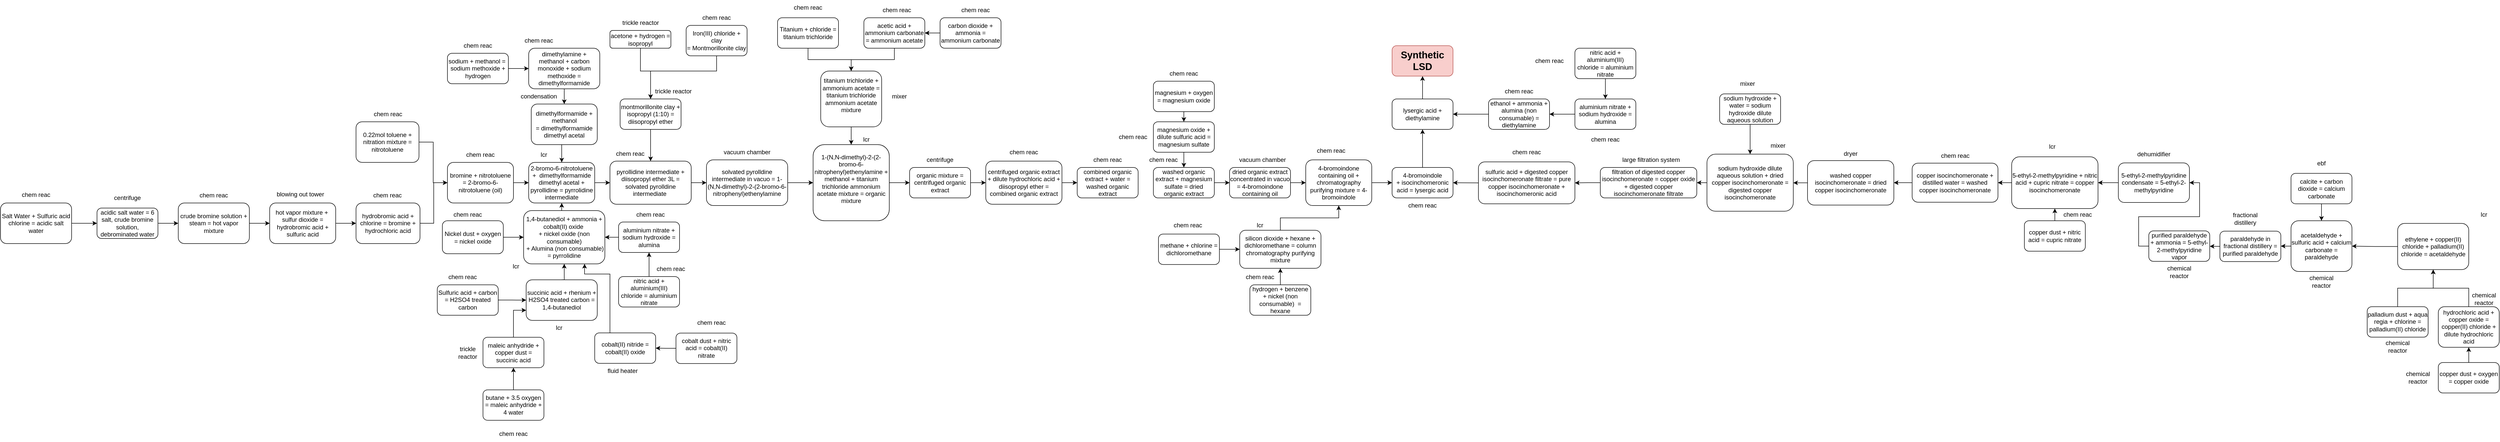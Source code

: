 <mxfile version="21.2.8" type="device">
  <diagram id="C5RBs43oDa-KdzZeNtuy" name="Page-1">
    <mxGraphModel dx="2245" dy="2004" grid="1" gridSize="10" guides="1" tooltips="1" connect="1" arrows="1" fold="1" page="1" pageScale="1" pageWidth="827" pageHeight="1169" math="0" shadow="0">
      <root>
        <mxCell id="WIyWlLk6GJQsqaUBKTNV-0" />
        <mxCell id="WIyWlLk6GJQsqaUBKTNV-1" parent="WIyWlLk6GJQsqaUBKTNV-0" />
        <mxCell id="s0D8NtaKFD3vKqbyBZD5-36" style="edgeStyle=orthogonalEdgeStyle;rounded=0;orthogonalLoop=1;jettySize=auto;html=1;exitX=1;exitY=0.5;exitDx=0;exitDy=0;entryX=0;entryY=0.5;entryDx=0;entryDy=0;" parent="WIyWlLk6GJQsqaUBKTNV-1" source="s0D8NtaKFD3vKqbyBZD5-10" target="s0D8NtaKFD3vKqbyBZD5-35" edge="1">
          <mxGeometry relative="1" as="geometry" />
        </mxCell>
        <mxCell id="s0D8NtaKFD3vKqbyBZD5-10" value="0.22mol toluene + nitration mixture = nitrotoluene" style="rounded=1;whiteSpace=wrap;html=1;" parent="WIyWlLk6GJQsqaUBKTNV-1" vertex="1">
          <mxGeometry x="280" y="170" width="124" height="80" as="geometry" />
        </mxCell>
        <mxCell id="oFjINf1qFZv14Wnw0uFY-3" style="edgeStyle=orthogonalEdgeStyle;rounded=0;orthogonalLoop=1;jettySize=auto;html=1;exitX=1;exitY=0.5;exitDx=0;exitDy=0;" edge="1" parent="WIyWlLk6GJQsqaUBKTNV-1" source="s0D8NtaKFD3vKqbyBZD5-12" target="oFjINf1qFZv14Wnw0uFY-2">
          <mxGeometry relative="1" as="geometry" />
        </mxCell>
        <mxCell id="s0D8NtaKFD3vKqbyBZD5-12" value="Salt Water + Sulfuric acid chlorine = acidic salt water" style="rounded=1;whiteSpace=wrap;html=1;" parent="WIyWlLk6GJQsqaUBKTNV-1" vertex="1">
          <mxGeometry x="-420" y="330" width="140" height="80" as="geometry" />
        </mxCell>
        <mxCell id="oFjINf1qFZv14Wnw0uFY-11" style="edgeStyle=orthogonalEdgeStyle;rounded=0;orthogonalLoop=1;jettySize=auto;html=1;exitX=1;exitY=0.5;exitDx=0;exitDy=0;entryX=0;entryY=0.5;entryDx=0;entryDy=0;" edge="1" parent="WIyWlLk6GJQsqaUBKTNV-1" source="s0D8NtaKFD3vKqbyBZD5-13" target="s0D8NtaKFD3vKqbyBZD5-28">
          <mxGeometry relative="1" as="geometry" />
        </mxCell>
        <mxCell id="s0D8NtaKFD3vKqbyBZD5-13" value="crude bromine solution + steam = hot vapor mixture" style="rounded=1;whiteSpace=wrap;html=1;" parent="WIyWlLk6GJQsqaUBKTNV-1" vertex="1">
          <mxGeometry x="-70" y="330" width="140" height="80" as="geometry" />
        </mxCell>
        <mxCell id="s0D8NtaKFD3vKqbyBZD5-24" value="chem reac" style="text;html=1;strokeColor=none;fillColor=none;align=center;verticalAlign=middle;whiteSpace=wrap;rounded=0;" parent="WIyWlLk6GJQsqaUBKTNV-1" vertex="1">
          <mxGeometry x="-380" y="299" width="60" height="30" as="geometry" />
        </mxCell>
        <mxCell id="s0D8NtaKFD3vKqbyBZD5-25" value="chem reac" style="text;html=1;strokeColor=none;fillColor=none;align=center;verticalAlign=middle;whiteSpace=wrap;rounded=0;" parent="WIyWlLk6GJQsqaUBKTNV-1" vertex="1">
          <mxGeometry x="-30" y="300" width="60" height="30" as="geometry" />
        </mxCell>
        <mxCell id="s0D8NtaKFD3vKqbyBZD5-34" style="edgeStyle=orthogonalEdgeStyle;rounded=0;orthogonalLoop=1;jettySize=auto;html=1;exitX=1;exitY=0.5;exitDx=0;exitDy=0;entryX=0;entryY=0.5;entryDx=0;entryDy=0;" parent="WIyWlLk6GJQsqaUBKTNV-1" source="s0D8NtaKFD3vKqbyBZD5-28" target="s0D8NtaKFD3vKqbyBZD5-33" edge="1">
          <mxGeometry relative="1" as="geometry" />
        </mxCell>
        <mxCell id="s0D8NtaKFD3vKqbyBZD5-28" value="hot vapor mixture +&amp;nbsp; sulfur dioxide = hydrobromic acid + sulfuric acid" style="rounded=1;whiteSpace=wrap;html=1;" parent="WIyWlLk6GJQsqaUBKTNV-1" vertex="1">
          <mxGeometry x="110" y="330" width="130" height="80" as="geometry" />
        </mxCell>
        <mxCell id="s0D8NtaKFD3vKqbyBZD5-37" style="edgeStyle=orthogonalEdgeStyle;rounded=0;orthogonalLoop=1;jettySize=auto;html=1;exitX=1;exitY=0.5;exitDx=0;exitDy=0;entryX=0;entryY=0.5;entryDx=0;entryDy=0;" parent="WIyWlLk6GJQsqaUBKTNV-1" source="s0D8NtaKFD3vKqbyBZD5-33" target="s0D8NtaKFD3vKqbyBZD5-35" edge="1">
          <mxGeometry relative="1" as="geometry" />
        </mxCell>
        <mxCell id="s0D8NtaKFD3vKqbyBZD5-33" value="hydrobromic acid + chlorine = bromine + hydrochloric acid" style="rounded=1;whiteSpace=wrap;html=1;" parent="WIyWlLk6GJQsqaUBKTNV-1" vertex="1">
          <mxGeometry x="280" y="330" width="126" height="80" as="geometry" />
        </mxCell>
        <mxCell id="s0D8NtaKFD3vKqbyBZD5-44" style="edgeStyle=orthogonalEdgeStyle;rounded=0;orthogonalLoop=1;jettySize=auto;html=1;exitX=1;exitY=0.5;exitDx=0;exitDy=0;" parent="WIyWlLk6GJQsqaUBKTNV-1" source="s0D8NtaKFD3vKqbyBZD5-35" target="s0D8NtaKFD3vKqbyBZD5-43" edge="1">
          <mxGeometry relative="1" as="geometry" />
        </mxCell>
        <mxCell id="s0D8NtaKFD3vKqbyBZD5-35" value="&lt;span style=&quot;font-weight: normal;&quot;&gt;bromine + nitrotoluene = 2-bromo-6-nitrotoluene (oil)&lt;/span&gt;" style="rounded=1;whiteSpace=wrap;html=1;fontStyle=1" parent="WIyWlLk6GJQsqaUBKTNV-1" vertex="1">
          <mxGeometry x="460" y="250" width="130" height="80" as="geometry" />
        </mxCell>
        <mxCell id="s0D8NtaKFD3vKqbyBZD5-39" value="chem reac" style="text;html=1;strokeColor=none;fillColor=none;align=center;verticalAlign=middle;whiteSpace=wrap;rounded=0;" parent="WIyWlLk6GJQsqaUBKTNV-1" vertex="1">
          <mxGeometry x="312" y="300" width="60" height="30" as="geometry" />
        </mxCell>
        <mxCell id="s0D8NtaKFD3vKqbyBZD5-40" value="chem reac" style="text;html=1;strokeColor=none;fillColor=none;align=center;verticalAlign=middle;whiteSpace=wrap;rounded=0;" parent="WIyWlLk6GJQsqaUBKTNV-1" vertex="1">
          <mxGeometry x="313" y="140" width="60" height="30" as="geometry" />
        </mxCell>
        <mxCell id="s0D8NtaKFD3vKqbyBZD5-41" value="chem reac" style="text;html=1;strokeColor=none;fillColor=none;align=center;verticalAlign=middle;whiteSpace=wrap;rounded=0;" parent="WIyWlLk6GJQsqaUBKTNV-1" vertex="1">
          <mxGeometry x="495" y="220" width="60" height="30" as="geometry" />
        </mxCell>
        <mxCell id="s0D8NtaKFD3vKqbyBZD5-49" style="edgeStyle=orthogonalEdgeStyle;rounded=0;orthogonalLoop=1;jettySize=auto;html=1;exitX=1;exitY=0.5;exitDx=0;exitDy=0;entryX=0;entryY=0.5;entryDx=0;entryDy=0;" parent="WIyWlLk6GJQsqaUBKTNV-1" source="s0D8NtaKFD3vKqbyBZD5-43" target="s0D8NtaKFD3vKqbyBZD5-48" edge="1">
          <mxGeometry relative="1" as="geometry" />
        </mxCell>
        <mxCell id="s0D8NtaKFD3vKqbyBZD5-43" value="2-bromo-6-nitrotoluene +&amp;nbsp; dimethylformamide dimethyl acetal + pyrollidine =&amp;nbsp;pyrrolidine intermediate" style="rounded=1;whiteSpace=wrap;html=1;" parent="WIyWlLk6GJQsqaUBKTNV-1" vertex="1">
          <mxGeometry x="620" y="250" width="130" height="80" as="geometry" />
        </mxCell>
        <mxCell id="s0D8NtaKFD3vKqbyBZD5-53" style="edgeStyle=orthogonalEdgeStyle;rounded=0;orthogonalLoop=1;jettySize=auto;html=1;exitX=1;exitY=0.5;exitDx=0;exitDy=0;" parent="WIyWlLk6GJQsqaUBKTNV-1" source="s0D8NtaKFD3vKqbyBZD5-48" target="s0D8NtaKFD3vKqbyBZD5-52" edge="1">
          <mxGeometry relative="1" as="geometry" />
        </mxCell>
        <mxCell id="s0D8NtaKFD3vKqbyBZD5-48" value="pyrollidine intermediate&amp;nbsp;+ diisopropyl ether 3L = solvated pyrolldine intermediate&amp;nbsp;" style="rounded=1;whiteSpace=wrap;html=1;" parent="WIyWlLk6GJQsqaUBKTNV-1" vertex="1">
          <mxGeometry x="780" y="247.5" width="160" height="85" as="geometry" />
        </mxCell>
        <mxCell id="s0D8NtaKFD3vKqbyBZD5-87" style="edgeStyle=orthogonalEdgeStyle;rounded=0;orthogonalLoop=1;jettySize=auto;html=1;exitX=1;exitY=0.5;exitDx=0;exitDy=0;entryX=0;entryY=0.5;entryDx=0;entryDy=0;" parent="WIyWlLk6GJQsqaUBKTNV-1" source="s0D8NtaKFD3vKqbyBZD5-52" target="s0D8NtaKFD3vKqbyBZD5-86" edge="1">
          <mxGeometry relative="1" as="geometry" />
        </mxCell>
        <mxCell id="s0D8NtaKFD3vKqbyBZD5-52" value="solvated pyrolldine intermediate in vacuo =&amp;nbsp;1-(N,N-dimethyl)-2-(2-bromo-6-nitrophenyl)ethenylamine" style="rounded=1;whiteSpace=wrap;html=1;" parent="WIyWlLk6GJQsqaUBKTNV-1" vertex="1">
          <mxGeometry x="970" y="245" width="160" height="90" as="geometry" />
        </mxCell>
        <mxCell id="s0D8NtaKFD3vKqbyBZD5-54" value="chem reac" style="text;html=1;strokeColor=none;fillColor=none;align=center;verticalAlign=middle;whiteSpace=wrap;rounded=0;" parent="WIyWlLk6GJQsqaUBKTNV-1" vertex="1">
          <mxGeometry x="790" y="217.5" width="60" height="30" as="geometry" />
        </mxCell>
        <mxCell id="s0D8NtaKFD3vKqbyBZD5-55" value="lcr" style="text;html=1;strokeColor=none;fillColor=none;align=center;verticalAlign=middle;whiteSpace=wrap;rounded=0;" parent="WIyWlLk6GJQsqaUBKTNV-1" vertex="1">
          <mxGeometry x="620" y="220" width="60" height="30" as="geometry" />
        </mxCell>
        <mxCell id="s0D8NtaKFD3vKqbyBZD5-56" value="vacuum chamber" style="text;html=1;strokeColor=none;fillColor=none;align=center;verticalAlign=middle;whiteSpace=wrap;rounded=0;" parent="WIyWlLk6GJQsqaUBKTNV-1" vertex="1">
          <mxGeometry x="995" y="215" width="110" height="30" as="geometry" />
        </mxCell>
        <mxCell id="s0D8NtaKFD3vKqbyBZD5-59" style="edgeStyle=orthogonalEdgeStyle;rounded=0;orthogonalLoop=1;jettySize=auto;html=1;exitX=1;exitY=0.5;exitDx=0;exitDy=0;entryX=0;entryY=0.5;entryDx=0;entryDy=0;" parent="WIyWlLk6GJQsqaUBKTNV-1" source="s0D8NtaKFD3vKqbyBZD5-57" target="s0D8NtaKFD3vKqbyBZD5-58" edge="1">
          <mxGeometry relative="1" as="geometry" />
        </mxCell>
        <mxCell id="s0D8NtaKFD3vKqbyBZD5-57" value="sodium + methanol =&amp;nbsp; sodium methoxide + hydrogen" style="rounded=1;whiteSpace=wrap;html=1;" parent="WIyWlLk6GJQsqaUBKTNV-1" vertex="1">
          <mxGeometry x="460" y="35" width="120" height="60" as="geometry" />
        </mxCell>
        <mxCell id="s0D8NtaKFD3vKqbyBZD5-65" style="edgeStyle=orthogonalEdgeStyle;rounded=0;orthogonalLoop=1;jettySize=auto;html=1;exitX=0.5;exitY=1;exitDx=0;exitDy=0;entryX=0.5;entryY=0;entryDx=0;entryDy=0;" parent="WIyWlLk6GJQsqaUBKTNV-1" source="s0D8NtaKFD3vKqbyBZD5-58" target="s0D8NtaKFD3vKqbyBZD5-61" edge="1">
          <mxGeometry relative="1" as="geometry">
            <mxPoint x="680" y="-50" as="targetPoint" />
          </mxGeometry>
        </mxCell>
        <mxCell id="s0D8NtaKFD3vKqbyBZD5-58" value="dimethylamine + methanol + carbon monoxide + sodium methoxide = dimethylformamide" style="rounded=1;whiteSpace=wrap;html=1;" parent="WIyWlLk6GJQsqaUBKTNV-1" vertex="1">
          <mxGeometry x="620" y="25" width="140" height="80" as="geometry" />
        </mxCell>
        <mxCell id="s0D8NtaKFD3vKqbyBZD5-62" style="edgeStyle=orthogonalEdgeStyle;rounded=0;orthogonalLoop=1;jettySize=auto;html=1;exitX=0.5;exitY=1;exitDx=0;exitDy=0;entryX=0.5;entryY=0;entryDx=0;entryDy=0;" parent="WIyWlLk6GJQsqaUBKTNV-1" source="s0D8NtaKFD3vKqbyBZD5-61" target="s0D8NtaKFD3vKqbyBZD5-43" edge="1">
          <mxGeometry relative="1" as="geometry" />
        </mxCell>
        <mxCell id="s0D8NtaKFD3vKqbyBZD5-61" value="dimethylformamide + methanol =&amp;nbsp;dimethylformamide dimethyl acetal" style="rounded=1;whiteSpace=wrap;html=1;" parent="WIyWlLk6GJQsqaUBKTNV-1" vertex="1">
          <mxGeometry x="625" y="135" width="130" height="80" as="geometry" />
        </mxCell>
        <mxCell id="s0D8NtaKFD3vKqbyBZD5-68" value="condensation" style="text;html=1;strokeColor=none;fillColor=none;align=center;verticalAlign=middle;whiteSpace=wrap;rounded=0;" parent="WIyWlLk6GJQsqaUBKTNV-1" vertex="1">
          <mxGeometry x="610" y="105" width="60" height="30" as="geometry" />
        </mxCell>
        <mxCell id="s0D8NtaKFD3vKqbyBZD5-69" value="chem reac" style="text;html=1;strokeColor=none;fillColor=none;align=center;verticalAlign=middle;whiteSpace=wrap;rounded=0;" parent="WIyWlLk6GJQsqaUBKTNV-1" vertex="1">
          <mxGeometry x="610" y="-5" width="60" height="30" as="geometry" />
        </mxCell>
        <mxCell id="s0D8NtaKFD3vKqbyBZD5-70" value="chem reac" style="text;html=1;strokeColor=none;fillColor=none;align=center;verticalAlign=middle;whiteSpace=wrap;rounded=0;" parent="WIyWlLk6GJQsqaUBKTNV-1" vertex="1">
          <mxGeometry x="490" y="5" width="60" height="30" as="geometry" />
        </mxCell>
        <mxCell id="s0D8NtaKFD3vKqbyBZD5-243" style="edgeStyle=orthogonalEdgeStyle;rounded=0;orthogonalLoop=1;jettySize=auto;html=1;exitX=0.5;exitY=0;exitDx=0;exitDy=0;entryX=0.5;entryY=1;entryDx=0;entryDy=0;" parent="WIyWlLk6GJQsqaUBKTNV-1" source="s0D8NtaKFD3vKqbyBZD5-71" target="s0D8NtaKFD3vKqbyBZD5-43" edge="1">
          <mxGeometry relative="1" as="geometry" />
        </mxCell>
        <mxCell id="s0D8NtaKFD3vKqbyBZD5-71" value="1,4-butanediol + ammonia + cobalt(II) oxide&amp;nbsp;&lt;br&gt;+ nickel oxide (non consumable)&lt;br&gt;&amp;nbsp;+ Alumina (non consumable) = pyrrolidine" style="rounded=1;whiteSpace=wrap;html=1;" parent="WIyWlLk6GJQsqaUBKTNV-1" vertex="1">
          <mxGeometry x="610" y="345" width="160" height="105" as="geometry" />
        </mxCell>
        <mxCell id="s0D8NtaKFD3vKqbyBZD5-77" style="edgeStyle=orthogonalEdgeStyle;rounded=0;orthogonalLoop=1;jettySize=auto;html=1;exitX=0.5;exitY=0;exitDx=0;exitDy=0;entryX=0.5;entryY=1;entryDx=0;entryDy=0;" parent="WIyWlLk6GJQsqaUBKTNV-1" source="s0D8NtaKFD3vKqbyBZD5-72" target="s0D8NtaKFD3vKqbyBZD5-71" edge="1">
          <mxGeometry relative="1" as="geometry" />
        </mxCell>
        <mxCell id="s0D8NtaKFD3vKqbyBZD5-72" value="succinic acid + rhenium + H2SO4 treated carbon = 1,4-butanediol" style="rounded=1;whiteSpace=wrap;html=1;" parent="WIyWlLk6GJQsqaUBKTNV-1" vertex="1">
          <mxGeometry x="615" y="481.38" width="140" height="80" as="geometry" />
        </mxCell>
        <mxCell id="s0D8NtaKFD3vKqbyBZD5-83" style="edgeStyle=orthogonalEdgeStyle;rounded=0;orthogonalLoop=1;jettySize=auto;html=1;exitX=1;exitY=0.5;exitDx=0;exitDy=0;" parent="WIyWlLk6GJQsqaUBKTNV-1" source="s0D8NtaKFD3vKqbyBZD5-75" target="s0D8NtaKFD3vKqbyBZD5-72" edge="1">
          <mxGeometry relative="1" as="geometry" />
        </mxCell>
        <mxCell id="s0D8NtaKFD3vKqbyBZD5-75" value="Sulfuric acid + carbon = H2SO4 treated carbon" style="rounded=1;whiteSpace=wrap;html=1;" parent="WIyWlLk6GJQsqaUBKTNV-1" vertex="1">
          <mxGeometry x="440" y="491.25" width="120" height="60" as="geometry" />
        </mxCell>
        <mxCell id="s0D8NtaKFD3vKqbyBZD5-81" value="lcr" style="text;html=1;strokeColor=none;fillColor=none;align=center;verticalAlign=middle;whiteSpace=wrap;rounded=0;" parent="WIyWlLk6GJQsqaUBKTNV-1" vertex="1">
          <mxGeometry x="650" y="561.38" width="60" height="30" as="geometry" />
        </mxCell>
        <mxCell id="s0D8NtaKFD3vKqbyBZD5-82" value="blowing out tower" style="text;html=1;align=center;verticalAlign=middle;resizable=0;points=[];autosize=1;strokeColor=none;fillColor=none;" parent="WIyWlLk6GJQsqaUBKTNV-1" vertex="1">
          <mxGeometry x="110" y="298" width="120" height="30" as="geometry" />
        </mxCell>
        <mxCell id="s0D8NtaKFD3vKqbyBZD5-84" value="chem reac" style="text;html=1;strokeColor=none;fillColor=none;align=center;verticalAlign=middle;whiteSpace=wrap;rounded=0;" parent="WIyWlLk6GJQsqaUBKTNV-1" vertex="1">
          <mxGeometry x="460" y="461.25" width="60" height="30" as="geometry" />
        </mxCell>
        <mxCell id="s0D8NtaKFD3vKqbyBZD5-85" value="lcr" style="text;html=1;strokeColor=none;fillColor=none;align=center;verticalAlign=middle;whiteSpace=wrap;rounded=0;" parent="WIyWlLk6GJQsqaUBKTNV-1" vertex="1">
          <mxGeometry x="565" y="440" width="60" height="30" as="geometry" />
        </mxCell>
        <mxCell id="s0D8NtaKFD3vKqbyBZD5-123" style="edgeStyle=orthogonalEdgeStyle;rounded=0;orthogonalLoop=1;jettySize=auto;html=1;exitX=1;exitY=0.5;exitDx=0;exitDy=0;" parent="WIyWlLk6GJQsqaUBKTNV-1" source="s0D8NtaKFD3vKqbyBZD5-86" target="s0D8NtaKFD3vKqbyBZD5-113" edge="1">
          <mxGeometry relative="1" as="geometry" />
        </mxCell>
        <mxCell id="s0D8NtaKFD3vKqbyBZD5-86" value="1-(N,N-dimethyl)-2-(2-bromo-6-nitrophenyl)ethenylamine + methanol + titanium trichloride ammonium acetate mixture = organic mixture&lt;br&gt;&amp;nbsp;" style="rounded=1;whiteSpace=wrap;html=1;" parent="WIyWlLk6GJQsqaUBKTNV-1" vertex="1">
          <mxGeometry x="1180" y="215" width="150" height="150" as="geometry" />
        </mxCell>
        <mxCell id="s0D8NtaKFD3vKqbyBZD5-89" style="edgeStyle=orthogonalEdgeStyle;rounded=0;orthogonalLoop=1;jettySize=auto;html=1;exitX=0.5;exitY=1;exitDx=0;exitDy=0;entryX=0.5;entryY=0;entryDx=0;entryDy=0;" parent="WIyWlLk6GJQsqaUBKTNV-1" source="s0D8NtaKFD3vKqbyBZD5-88" target="s0D8NtaKFD3vKqbyBZD5-86" edge="1">
          <mxGeometry relative="1" as="geometry" />
        </mxCell>
        <mxCell id="s0D8NtaKFD3vKqbyBZD5-88" value="titanium trichloride + ammonium acetate = titanium trichloride ammonium acetate mixture&lt;br&gt;&amp;nbsp;" style="rounded=1;whiteSpace=wrap;html=1;" parent="WIyWlLk6GJQsqaUBKTNV-1" vertex="1">
          <mxGeometry x="1195" y="70" width="120" height="110" as="geometry" />
        </mxCell>
        <mxCell id="s0D8NtaKFD3vKqbyBZD5-91" style="edgeStyle=orthogonalEdgeStyle;rounded=0;orthogonalLoop=1;jettySize=auto;html=1;exitX=0.5;exitY=1;exitDx=0;exitDy=0;" parent="WIyWlLk6GJQsqaUBKTNV-1" source="s0D8NtaKFD3vKqbyBZD5-90" target="s0D8NtaKFD3vKqbyBZD5-88" edge="1">
          <mxGeometry relative="1" as="geometry" />
        </mxCell>
        <mxCell id="s0D8NtaKFD3vKqbyBZD5-90" value="Titanium + chloride = titanium trichloride" style="rounded=1;whiteSpace=wrap;html=1;" parent="WIyWlLk6GJQsqaUBKTNV-1" vertex="1">
          <mxGeometry x="1110" y="-35" width="120" height="60" as="geometry" />
        </mxCell>
        <mxCell id="s0D8NtaKFD3vKqbyBZD5-93" style="edgeStyle=orthogonalEdgeStyle;rounded=0;orthogonalLoop=1;jettySize=auto;html=1;exitX=0.5;exitY=1;exitDx=0;exitDy=0;entryX=0.5;entryY=0;entryDx=0;entryDy=0;" parent="WIyWlLk6GJQsqaUBKTNV-1" source="s0D8NtaKFD3vKqbyBZD5-92" target="s0D8NtaKFD3vKqbyBZD5-88" edge="1">
          <mxGeometry relative="1" as="geometry" />
        </mxCell>
        <mxCell id="s0D8NtaKFD3vKqbyBZD5-92" value="acetic acid + ammonium carbonate = ammonium acetate" style="rounded=1;whiteSpace=wrap;html=1;" parent="WIyWlLk6GJQsqaUBKTNV-1" vertex="1">
          <mxGeometry x="1280" y="-35" width="120" height="60" as="geometry" />
        </mxCell>
        <mxCell id="s0D8NtaKFD3vKqbyBZD5-97" style="edgeStyle=orthogonalEdgeStyle;rounded=0;orthogonalLoop=1;jettySize=auto;html=1;exitX=0;exitY=0.5;exitDx=0;exitDy=0;entryX=1;entryY=0.5;entryDx=0;entryDy=0;" parent="WIyWlLk6GJQsqaUBKTNV-1" source="s0D8NtaKFD3vKqbyBZD5-96" target="s0D8NtaKFD3vKqbyBZD5-71" edge="1">
          <mxGeometry relative="1" as="geometry" />
        </mxCell>
        <mxCell id="s0D8NtaKFD3vKqbyBZD5-96" value="aluminium nitrate + sodium hydroxide = alumina" style="rounded=1;whiteSpace=wrap;html=1;" parent="WIyWlLk6GJQsqaUBKTNV-1" vertex="1">
          <mxGeometry x="797" y="367.5" width="120" height="60" as="geometry" />
        </mxCell>
        <mxCell id="s0D8NtaKFD3vKqbyBZD5-99" style="edgeStyle=orthogonalEdgeStyle;rounded=0;orthogonalLoop=1;jettySize=auto;html=1;exitX=1;exitY=0.5;exitDx=0;exitDy=0;entryX=0;entryY=0.5;entryDx=0;entryDy=0;" parent="WIyWlLk6GJQsqaUBKTNV-1" source="s0D8NtaKFD3vKqbyBZD5-98" target="s0D8NtaKFD3vKqbyBZD5-71" edge="1">
          <mxGeometry relative="1" as="geometry" />
        </mxCell>
        <mxCell id="s0D8NtaKFD3vKqbyBZD5-98" value="Nickel dust + oxygen = nickel oxide" style="rounded=1;whiteSpace=wrap;html=1;" parent="WIyWlLk6GJQsqaUBKTNV-1" vertex="1">
          <mxGeometry x="450" y="365" width="120" height="65" as="geometry" />
        </mxCell>
        <mxCell id="s0D8NtaKFD3vKqbyBZD5-100" value="chem reac" style="text;html=1;strokeColor=none;fillColor=none;align=center;verticalAlign=middle;whiteSpace=wrap;rounded=0;" parent="WIyWlLk6GJQsqaUBKTNV-1" vertex="1">
          <mxGeometry x="470" y="337.5" width="60" height="30" as="geometry" />
        </mxCell>
        <mxCell id="s0D8NtaKFD3vKqbyBZD5-101" value="chem reac" style="text;html=1;strokeColor=none;fillColor=none;align=center;verticalAlign=middle;whiteSpace=wrap;rounded=0;" parent="WIyWlLk6GJQsqaUBKTNV-1" vertex="1">
          <mxGeometry x="830" y="337.5" width="60" height="30" as="geometry" />
        </mxCell>
        <mxCell id="s0D8NtaKFD3vKqbyBZD5-104" style="edgeStyle=orthogonalEdgeStyle;rounded=0;orthogonalLoop=1;jettySize=auto;html=1;exitX=0;exitY=0.5;exitDx=0;exitDy=0;entryX=1;entryY=0.5;entryDx=0;entryDy=0;" parent="WIyWlLk6GJQsqaUBKTNV-1" source="s0D8NtaKFD3vKqbyBZD5-103" target="s0D8NtaKFD3vKqbyBZD5-92" edge="1">
          <mxGeometry relative="1" as="geometry" />
        </mxCell>
        <mxCell id="s0D8NtaKFD3vKqbyBZD5-103" value="carbon dioxide + ammonia = ammonium carbonate" style="rounded=1;whiteSpace=wrap;html=1;" parent="WIyWlLk6GJQsqaUBKTNV-1" vertex="1">
          <mxGeometry x="1430" y="-35" width="120" height="60" as="geometry" />
        </mxCell>
        <mxCell id="s0D8NtaKFD3vKqbyBZD5-106" style="edgeStyle=orthogonalEdgeStyle;rounded=0;orthogonalLoop=1;jettySize=auto;html=1;exitX=0.5;exitY=0;exitDx=0;exitDy=0;entryX=0.5;entryY=1;entryDx=0;entryDy=0;" parent="WIyWlLk6GJQsqaUBKTNV-1" source="s0D8NtaKFD3vKqbyBZD5-105" target="s0D8NtaKFD3vKqbyBZD5-96" edge="1">
          <mxGeometry relative="1" as="geometry" />
        </mxCell>
        <mxCell id="s0D8NtaKFD3vKqbyBZD5-105" value="nitric acid + aluminium(III) chloride = aluminium nitrate" style="rounded=1;whiteSpace=wrap;html=1;" parent="WIyWlLk6GJQsqaUBKTNV-1" vertex="1">
          <mxGeometry x="797" y="475" width="120" height="60" as="geometry" />
        </mxCell>
        <mxCell id="s0D8NtaKFD3vKqbyBZD5-107" value="chem reac" style="text;html=1;strokeColor=none;fillColor=none;align=center;verticalAlign=middle;whiteSpace=wrap;rounded=0;" parent="WIyWlLk6GJQsqaUBKTNV-1" vertex="1">
          <mxGeometry x="870" y="445" width="60" height="30" as="geometry" />
        </mxCell>
        <mxCell id="s0D8NtaKFD3vKqbyBZD5-108" value="chem reac" style="text;html=1;strokeColor=none;fillColor=none;align=center;verticalAlign=middle;whiteSpace=wrap;rounded=0;" parent="WIyWlLk6GJQsqaUBKTNV-1" vertex="1">
          <mxGeometry x="1315" y="-65" width="60" height="30" as="geometry" />
        </mxCell>
        <mxCell id="s0D8NtaKFD3vKqbyBZD5-109" value="chem reac" style="text;html=1;strokeColor=none;fillColor=none;align=center;verticalAlign=middle;whiteSpace=wrap;rounded=0;" parent="WIyWlLk6GJQsqaUBKTNV-1" vertex="1">
          <mxGeometry x="1140" y="-70" width="60" height="30" as="geometry" />
        </mxCell>
        <mxCell id="s0D8NtaKFD3vKqbyBZD5-110" value="chem reac" style="text;html=1;strokeColor=none;fillColor=none;align=center;verticalAlign=middle;whiteSpace=wrap;rounded=0;" parent="WIyWlLk6GJQsqaUBKTNV-1" vertex="1">
          <mxGeometry x="1470" y="-65" width="60" height="30" as="geometry" />
        </mxCell>
        <mxCell id="s0D8NtaKFD3vKqbyBZD5-111" value="mixer" style="text;html=1;strokeColor=none;fillColor=none;align=center;verticalAlign=middle;whiteSpace=wrap;rounded=0;" parent="WIyWlLk6GJQsqaUBKTNV-1" vertex="1">
          <mxGeometry x="1320" y="105" width="60" height="30" as="geometry" />
        </mxCell>
        <mxCell id="s0D8NtaKFD3vKqbyBZD5-112" value="lcr" style="text;html=1;strokeColor=none;fillColor=none;align=center;verticalAlign=middle;whiteSpace=wrap;rounded=0;" parent="WIyWlLk6GJQsqaUBKTNV-1" vertex="1">
          <mxGeometry x="1255" y="190" width="60" height="30" as="geometry" />
        </mxCell>
        <mxCell id="s0D8NtaKFD3vKqbyBZD5-126" style="edgeStyle=orthogonalEdgeStyle;rounded=0;orthogonalLoop=1;jettySize=auto;html=1;exitX=1;exitY=0.5;exitDx=0;exitDy=0;entryX=0;entryY=0.5;entryDx=0;entryDy=0;" parent="WIyWlLk6GJQsqaUBKTNV-1" source="s0D8NtaKFD3vKqbyBZD5-113" target="s0D8NtaKFD3vKqbyBZD5-125" edge="1">
          <mxGeometry relative="1" as="geometry" />
        </mxCell>
        <mxCell id="s0D8NtaKFD3vKqbyBZD5-113" value="organic mixture = centrifuged organic extract" style="rounded=1;whiteSpace=wrap;html=1;" parent="WIyWlLk6GJQsqaUBKTNV-1" vertex="1">
          <mxGeometry x="1370" y="260" width="120" height="60" as="geometry" />
        </mxCell>
        <mxCell id="s0D8NtaKFD3vKqbyBZD5-120" style="edgeStyle=orthogonalEdgeStyle;rounded=0;orthogonalLoop=1;jettySize=auto;html=1;exitX=0.5;exitY=1;exitDx=0;exitDy=0;entryX=0.5;entryY=0;entryDx=0;entryDy=0;" parent="WIyWlLk6GJQsqaUBKTNV-1" source="s0D8NtaKFD3vKqbyBZD5-114" target="s0D8NtaKFD3vKqbyBZD5-118" edge="1">
          <mxGeometry relative="1" as="geometry">
            <Array as="points">
              <mxPoint x="990" y="70" />
              <mxPoint x="860" y="70" />
            </Array>
          </mxGeometry>
        </mxCell>
        <mxCell id="s0D8NtaKFD3vKqbyBZD5-114" value="Iron(III) chloride + clay =&amp;nbsp;Montmorillonite&amp;nbsp;clay" style="rounded=1;whiteSpace=wrap;html=1;" parent="WIyWlLk6GJQsqaUBKTNV-1" vertex="1">
          <mxGeometry x="930" y="-20" width="120" height="60" as="geometry" />
        </mxCell>
        <mxCell id="s0D8NtaKFD3vKqbyBZD5-119" style="edgeStyle=orthogonalEdgeStyle;rounded=0;orthogonalLoop=1;jettySize=auto;html=1;exitX=0.5;exitY=1;exitDx=0;exitDy=0;entryX=0.5;entryY=0;entryDx=0;entryDy=0;" parent="WIyWlLk6GJQsqaUBKTNV-1" source="s0D8NtaKFD3vKqbyBZD5-115" target="s0D8NtaKFD3vKqbyBZD5-118" edge="1">
          <mxGeometry relative="1" as="geometry">
            <Array as="points">
              <mxPoint x="840" y="70" />
              <mxPoint x="860" y="70" />
            </Array>
          </mxGeometry>
        </mxCell>
        <mxCell id="s0D8NtaKFD3vKqbyBZD5-115" value="acetone + hydrogen = isopropyl" style="rounded=1;whiteSpace=wrap;html=1;" parent="WIyWlLk6GJQsqaUBKTNV-1" vertex="1">
          <mxGeometry x="780" y="-10" width="120" height="35" as="geometry" />
        </mxCell>
        <mxCell id="s0D8NtaKFD3vKqbyBZD5-116" value="trickle reactor" style="text;html=1;strokeColor=none;fillColor=none;align=center;verticalAlign=middle;whiteSpace=wrap;rounded=0;" parent="WIyWlLk6GJQsqaUBKTNV-1" vertex="1">
          <mxGeometry x="797.5" y="-40" width="85" height="30" as="geometry" />
        </mxCell>
        <mxCell id="s0D8NtaKFD3vKqbyBZD5-117" value="chem reac" style="text;html=1;strokeColor=none;fillColor=none;align=center;verticalAlign=middle;whiteSpace=wrap;rounded=0;" parent="WIyWlLk6GJQsqaUBKTNV-1" vertex="1">
          <mxGeometry x="960" y="-50" width="60" height="30" as="geometry" />
        </mxCell>
        <mxCell id="s0D8NtaKFD3vKqbyBZD5-121" style="edgeStyle=orthogonalEdgeStyle;rounded=0;orthogonalLoop=1;jettySize=auto;html=1;exitX=0.5;exitY=1;exitDx=0;exitDy=0;" parent="WIyWlLk6GJQsqaUBKTNV-1" source="s0D8NtaKFD3vKqbyBZD5-118" target="s0D8NtaKFD3vKqbyBZD5-48" edge="1">
          <mxGeometry relative="1" as="geometry" />
        </mxCell>
        <mxCell id="s0D8NtaKFD3vKqbyBZD5-118" value="montmorillonite clay + isopropyl (1:10) = diisopropyl ether" style="rounded=1;whiteSpace=wrap;html=1;" parent="WIyWlLk6GJQsqaUBKTNV-1" vertex="1">
          <mxGeometry x="800" y="125" width="120" height="60" as="geometry" />
        </mxCell>
        <mxCell id="s0D8NtaKFD3vKqbyBZD5-124" value="centrifuge" style="text;html=1;strokeColor=none;fillColor=none;align=center;verticalAlign=middle;whiteSpace=wrap;rounded=0;" parent="WIyWlLk6GJQsqaUBKTNV-1" vertex="1">
          <mxGeometry x="1400" y="230" width="60" height="30" as="geometry" />
        </mxCell>
        <mxCell id="s0D8NtaKFD3vKqbyBZD5-129" style="edgeStyle=orthogonalEdgeStyle;rounded=0;orthogonalLoop=1;jettySize=auto;html=1;exitX=1;exitY=0.5;exitDx=0;exitDy=0;entryX=0;entryY=0.5;entryDx=0;entryDy=0;" parent="WIyWlLk6GJQsqaUBKTNV-1" source="s0D8NtaKFD3vKqbyBZD5-125" target="s0D8NtaKFD3vKqbyBZD5-128" edge="1">
          <mxGeometry relative="1" as="geometry" />
        </mxCell>
        <mxCell id="s0D8NtaKFD3vKqbyBZD5-125" value="centrifuged organic extract + dilute hydrochloric acid + diisopropyl ether = combined organic extract" style="rounded=1;whiteSpace=wrap;html=1;" parent="WIyWlLk6GJQsqaUBKTNV-1" vertex="1">
          <mxGeometry x="1520" y="247.5" width="150" height="85" as="geometry" />
        </mxCell>
        <mxCell id="s0D8NtaKFD3vKqbyBZD5-145" value="" style="edgeStyle=orthogonalEdgeStyle;rounded=0;orthogonalLoop=1;jettySize=auto;html=1;" parent="WIyWlLk6GJQsqaUBKTNV-1" source="s0D8NtaKFD3vKqbyBZD5-127" target="s0D8NtaKFD3vKqbyBZD5-143" edge="1">
          <mxGeometry relative="1" as="geometry" />
        </mxCell>
        <mxCell id="s0D8NtaKFD3vKqbyBZD5-127" value="hydrogen + benzene + nickel (non consumable)&amp;nbsp; = hexane" style="rounded=1;whiteSpace=wrap;html=1;" parent="WIyWlLk6GJQsqaUBKTNV-1" vertex="1">
          <mxGeometry x="2040" y="491.25" width="120" height="60" as="geometry" />
        </mxCell>
        <mxCell id="s0D8NtaKFD3vKqbyBZD5-128" value="combined organic extract + water = washed organic extract" style="rounded=1;whiteSpace=wrap;html=1;" parent="WIyWlLk6GJQsqaUBKTNV-1" vertex="1">
          <mxGeometry x="1700" y="260" width="120" height="60" as="geometry" />
        </mxCell>
        <mxCell id="s0D8NtaKFD3vKqbyBZD5-130" value="chem reac" style="text;html=1;strokeColor=none;fillColor=none;align=center;verticalAlign=middle;whiteSpace=wrap;rounded=0;" parent="WIyWlLk6GJQsqaUBKTNV-1" vertex="1">
          <mxGeometry x="1565" y="215" width="60" height="30" as="geometry" />
        </mxCell>
        <mxCell id="s0D8NtaKFD3vKqbyBZD5-131" value="chem reac" style="text;html=1;strokeColor=none;fillColor=none;align=center;verticalAlign=middle;whiteSpace=wrap;rounded=0;" parent="WIyWlLk6GJQsqaUBKTNV-1" vertex="1">
          <mxGeometry x="1730" y="230" width="60" height="30" as="geometry" />
        </mxCell>
        <mxCell id="s0D8NtaKFD3vKqbyBZD5-141" style="edgeStyle=orthogonalEdgeStyle;rounded=0;orthogonalLoop=1;jettySize=auto;html=1;exitX=1;exitY=0.5;exitDx=0;exitDy=0;" parent="WIyWlLk6GJQsqaUBKTNV-1" source="s0D8NtaKFD3vKqbyBZD5-132" target="s0D8NtaKFD3vKqbyBZD5-140" edge="1">
          <mxGeometry relative="1" as="geometry" />
        </mxCell>
        <mxCell id="s0D8NtaKFD3vKqbyBZD5-132" value="washed organic extract + magnesium sulfate = dried organic extract" style="rounded=1;whiteSpace=wrap;html=1;" parent="WIyWlLk6GJQsqaUBKTNV-1" vertex="1">
          <mxGeometry x="1850" y="260" width="120" height="60" as="geometry" />
        </mxCell>
        <mxCell id="s0D8NtaKFD3vKqbyBZD5-135" style="edgeStyle=orthogonalEdgeStyle;rounded=0;orthogonalLoop=1;jettySize=auto;html=1;exitX=0.5;exitY=1;exitDx=0;exitDy=0;entryX=0.5;entryY=0;entryDx=0;entryDy=0;" parent="WIyWlLk6GJQsqaUBKTNV-1" source="s0D8NtaKFD3vKqbyBZD5-133" target="s0D8NtaKFD3vKqbyBZD5-134" edge="1">
          <mxGeometry relative="1" as="geometry" />
        </mxCell>
        <mxCell id="s0D8NtaKFD3vKqbyBZD5-133" value="magnesium + oxygen = magnesium oxide" style="rounded=1;whiteSpace=wrap;html=1;" parent="WIyWlLk6GJQsqaUBKTNV-1" vertex="1">
          <mxGeometry x="1850" y="90" width="120" height="60" as="geometry" />
        </mxCell>
        <mxCell id="s0D8NtaKFD3vKqbyBZD5-136" style="edgeStyle=orthogonalEdgeStyle;rounded=0;orthogonalLoop=1;jettySize=auto;html=1;exitX=0.5;exitY=1;exitDx=0;exitDy=0;entryX=0.5;entryY=0;entryDx=0;entryDy=0;" parent="WIyWlLk6GJQsqaUBKTNV-1" source="s0D8NtaKFD3vKqbyBZD5-134" target="s0D8NtaKFD3vKqbyBZD5-132" edge="1">
          <mxGeometry relative="1" as="geometry" />
        </mxCell>
        <mxCell id="s0D8NtaKFD3vKqbyBZD5-134" value="magnesium oxide + dilute sulfuric acid = magnesium sulfate" style="rounded=1;whiteSpace=wrap;html=1;" parent="WIyWlLk6GJQsqaUBKTNV-1" vertex="1">
          <mxGeometry x="1850" y="170" width="120" height="60" as="geometry" />
        </mxCell>
        <mxCell id="s0D8NtaKFD3vKqbyBZD5-137" value="chem reac" style="text;html=1;strokeColor=none;fillColor=none;align=center;verticalAlign=middle;whiteSpace=wrap;rounded=0;" parent="WIyWlLk6GJQsqaUBKTNV-1" vertex="1">
          <mxGeometry x="1880" y="60" width="60" height="30" as="geometry" />
        </mxCell>
        <mxCell id="s0D8NtaKFD3vKqbyBZD5-138" value="chem reac" style="text;html=1;strokeColor=none;fillColor=none;align=center;verticalAlign=middle;whiteSpace=wrap;rounded=0;" parent="WIyWlLk6GJQsqaUBKTNV-1" vertex="1">
          <mxGeometry x="1780" y="185" width="60" height="30" as="geometry" />
        </mxCell>
        <mxCell id="s0D8NtaKFD3vKqbyBZD5-139" value="chem reac" style="text;html=1;strokeColor=none;fillColor=none;align=center;verticalAlign=middle;whiteSpace=wrap;rounded=0;" parent="WIyWlLk6GJQsqaUBKTNV-1" vertex="1">
          <mxGeometry x="1840" y="230" width="60" height="30" as="geometry" />
        </mxCell>
        <mxCell id="s0D8NtaKFD3vKqbyBZD5-154" style="edgeStyle=orthogonalEdgeStyle;rounded=0;orthogonalLoop=1;jettySize=auto;html=1;exitX=1;exitY=0.5;exitDx=0;exitDy=0;entryX=0;entryY=0.5;entryDx=0;entryDy=0;" parent="WIyWlLk6GJQsqaUBKTNV-1" source="s0D8NtaKFD3vKqbyBZD5-140" target="s0D8NtaKFD3vKqbyBZD5-152" edge="1">
          <mxGeometry relative="1" as="geometry" />
        </mxCell>
        <mxCell id="s0D8NtaKFD3vKqbyBZD5-140" value="dried organic extract concentrated in vacuo = 4-bromoindone containing oil" style="rounded=1;whiteSpace=wrap;html=1;" parent="WIyWlLk6GJQsqaUBKTNV-1" vertex="1">
          <mxGeometry x="2000" y="260" width="120" height="60" as="geometry" />
        </mxCell>
        <mxCell id="s0D8NtaKFD3vKqbyBZD5-142" value="vacuum chamber" style="text;html=1;strokeColor=none;fillColor=none;align=center;verticalAlign=middle;whiteSpace=wrap;rounded=0;" parent="WIyWlLk6GJQsqaUBKTNV-1" vertex="1">
          <mxGeometry x="2010" y="230" width="110" height="30" as="geometry" />
        </mxCell>
        <mxCell id="s0D8NtaKFD3vKqbyBZD5-153" style="edgeStyle=orthogonalEdgeStyle;rounded=0;orthogonalLoop=1;jettySize=auto;html=1;exitX=0.5;exitY=0;exitDx=0;exitDy=0;entryX=0.5;entryY=1;entryDx=0;entryDy=0;" parent="WIyWlLk6GJQsqaUBKTNV-1" source="s0D8NtaKFD3vKqbyBZD5-143" target="s0D8NtaKFD3vKqbyBZD5-152" edge="1">
          <mxGeometry relative="1" as="geometry" />
        </mxCell>
        <mxCell id="s0D8NtaKFD3vKqbyBZD5-143" value="silicon dioxide + hexane + dichloromethane = column chromatography purifying mixture" style="rounded=1;whiteSpace=wrap;html=1;" parent="WIyWlLk6GJQsqaUBKTNV-1" vertex="1">
          <mxGeometry x="2020" y="383.75" width="160" height="75" as="geometry" />
        </mxCell>
        <mxCell id="s0D8NtaKFD3vKqbyBZD5-147" style="edgeStyle=orthogonalEdgeStyle;rounded=0;orthogonalLoop=1;jettySize=auto;html=1;exitX=1;exitY=0.5;exitDx=0;exitDy=0;entryX=0;entryY=0.5;entryDx=0;entryDy=0;" parent="WIyWlLk6GJQsqaUBKTNV-1" source="s0D8NtaKFD3vKqbyBZD5-146" target="s0D8NtaKFD3vKqbyBZD5-143" edge="1">
          <mxGeometry relative="1" as="geometry" />
        </mxCell>
        <mxCell id="s0D8NtaKFD3vKqbyBZD5-146" value="methane + chlorine = dichloromethane" style="rounded=1;whiteSpace=wrap;html=1;" parent="WIyWlLk6GJQsqaUBKTNV-1" vertex="1">
          <mxGeometry x="1860" y="391.25" width="120" height="60" as="geometry" />
        </mxCell>
        <mxCell id="s0D8NtaKFD3vKqbyBZD5-148" value="lcr" style="text;html=1;strokeColor=none;fillColor=none;align=center;verticalAlign=middle;whiteSpace=wrap;rounded=0;" parent="WIyWlLk6GJQsqaUBKTNV-1" vertex="1">
          <mxGeometry x="2030" y="358.75" width="60" height="30" as="geometry" />
        </mxCell>
        <mxCell id="s0D8NtaKFD3vKqbyBZD5-149" value="chem reac" style="text;html=1;strokeColor=none;fillColor=none;align=center;verticalAlign=middle;whiteSpace=wrap;rounded=0;" parent="WIyWlLk6GJQsqaUBKTNV-1" vertex="1">
          <mxGeometry x="1888" y="358.75" width="60" height="30" as="geometry" />
        </mxCell>
        <mxCell id="s0D8NtaKFD3vKqbyBZD5-150" value="chem reac" style="text;html=1;strokeColor=none;fillColor=none;align=center;verticalAlign=middle;whiteSpace=wrap;rounded=0;" parent="WIyWlLk6GJQsqaUBKTNV-1" vertex="1">
          <mxGeometry x="2030" y="461.25" width="60" height="30" as="geometry" />
        </mxCell>
        <mxCell id="s0D8NtaKFD3vKqbyBZD5-157" style="edgeStyle=orthogonalEdgeStyle;rounded=0;orthogonalLoop=1;jettySize=auto;html=1;exitX=1;exitY=0.5;exitDx=0;exitDy=0;entryX=0;entryY=0.5;entryDx=0;entryDy=0;" parent="WIyWlLk6GJQsqaUBKTNV-1" source="s0D8NtaKFD3vKqbyBZD5-152" target="s0D8NtaKFD3vKqbyBZD5-156" edge="1">
          <mxGeometry relative="1" as="geometry" />
        </mxCell>
        <mxCell id="s0D8NtaKFD3vKqbyBZD5-152" value="4-bromoindone containing oil&amp;nbsp;+ chromatography purifying mixture = 4-bromoindole" style="rounded=1;whiteSpace=wrap;html=1;" parent="WIyWlLk6GJQsqaUBKTNV-1" vertex="1">
          <mxGeometry x="2150" y="245" width="130" height="90" as="geometry" />
        </mxCell>
        <mxCell id="s0D8NtaKFD3vKqbyBZD5-155" value="trickle reactor" style="text;html=1;strokeColor=none;fillColor=none;align=center;verticalAlign=middle;whiteSpace=wrap;rounded=0;" parent="WIyWlLk6GJQsqaUBKTNV-1" vertex="1">
          <mxGeometry x="850" y="95" width="110" height="30" as="geometry" />
        </mxCell>
        <mxCell id="s0D8NtaKFD3vKqbyBZD5-232" style="edgeStyle=orthogonalEdgeStyle;rounded=0;orthogonalLoop=1;jettySize=auto;html=1;exitX=0.5;exitY=0;exitDx=0;exitDy=0;entryX=0.5;entryY=1;entryDx=0;entryDy=0;" parent="WIyWlLk6GJQsqaUBKTNV-1" source="s0D8NtaKFD3vKqbyBZD5-156" target="s0D8NtaKFD3vKqbyBZD5-231" edge="1">
          <mxGeometry relative="1" as="geometry" />
        </mxCell>
        <mxCell id="s0D8NtaKFD3vKqbyBZD5-156" value="4-bromoindole +&amp;nbsp;isocinchomeronic acid = lysergic acid" style="rounded=1;whiteSpace=wrap;html=1;" parent="WIyWlLk6GJQsqaUBKTNV-1" vertex="1">
          <mxGeometry x="2320" y="260" width="120" height="60" as="geometry" />
        </mxCell>
        <mxCell id="s0D8NtaKFD3vKqbyBZD5-172" style="edgeStyle=orthogonalEdgeStyle;rounded=0;orthogonalLoop=1;jettySize=auto;html=1;exitX=0;exitY=0.5;exitDx=0;exitDy=0;entryX=1;entryY=0.5;entryDx=0;entryDy=0;" parent="WIyWlLk6GJQsqaUBKTNV-1" source="s0D8NtaKFD3vKqbyBZD5-158" target="s0D8NtaKFD3vKqbyBZD5-167" edge="1">
          <mxGeometry relative="1" as="geometry" />
        </mxCell>
        <mxCell id="s0D8NtaKFD3vKqbyBZD5-158" value="5-ethyl-2-methylpyridine + nitric acid + cupric nitrate = copper isocinchomeronate" style="rounded=1;whiteSpace=wrap;html=1;" parent="WIyWlLk6GJQsqaUBKTNV-1" vertex="1">
          <mxGeometry x="3540" y="239" width="170" height="102" as="geometry" />
        </mxCell>
        <mxCell id="s0D8NtaKFD3vKqbyBZD5-161" value="lcr" style="text;html=1;strokeColor=none;fillColor=none;align=center;verticalAlign=middle;whiteSpace=wrap;rounded=0;" parent="WIyWlLk6GJQsqaUBKTNV-1" vertex="1">
          <mxGeometry x="3590" y="203.73" width="60" height="30" as="geometry" />
        </mxCell>
        <mxCell id="s0D8NtaKFD3vKqbyBZD5-166" style="edgeStyle=orthogonalEdgeStyle;rounded=0;orthogonalLoop=1;jettySize=auto;html=1;exitX=0.5;exitY=0;exitDx=0;exitDy=0;entryX=0.5;entryY=1;entryDx=0;entryDy=0;" parent="WIyWlLk6GJQsqaUBKTNV-1" source="s0D8NtaKFD3vKqbyBZD5-165" target="s0D8NtaKFD3vKqbyBZD5-158" edge="1">
          <mxGeometry relative="1" as="geometry" />
        </mxCell>
        <mxCell id="s0D8NtaKFD3vKqbyBZD5-165" value="copper dust + nitric acid = cupric nitrate" style="rounded=1;whiteSpace=wrap;html=1;" parent="WIyWlLk6GJQsqaUBKTNV-1" vertex="1">
          <mxGeometry x="3565" y="365" width="120" height="60" as="geometry" />
        </mxCell>
        <mxCell id="s0D8NtaKFD3vKqbyBZD5-193" style="edgeStyle=orthogonalEdgeStyle;rounded=0;orthogonalLoop=1;jettySize=auto;html=1;exitX=0;exitY=0.5;exitDx=0;exitDy=0;entryX=1;entryY=0.5;entryDx=0;entryDy=0;" parent="WIyWlLk6GJQsqaUBKTNV-1" source="s0D8NtaKFD3vKqbyBZD5-167" target="s0D8NtaKFD3vKqbyBZD5-168" edge="1">
          <mxGeometry relative="1" as="geometry" />
        </mxCell>
        <mxCell id="s0D8NtaKFD3vKqbyBZD5-167" value="copper isocinchomeronate + distilled water = washed copper isocinchomeronate" style="rounded=1;whiteSpace=wrap;html=1;" parent="WIyWlLk6GJQsqaUBKTNV-1" vertex="1">
          <mxGeometry x="3344" y="251.5" width="169" height="77" as="geometry" />
        </mxCell>
        <mxCell id="s0D8NtaKFD3vKqbyBZD5-176" style="edgeStyle=orthogonalEdgeStyle;rounded=0;orthogonalLoop=1;jettySize=auto;html=1;exitX=0;exitY=0.5;exitDx=0;exitDy=0;entryX=1;entryY=0.5;entryDx=0;entryDy=0;" parent="WIyWlLk6GJQsqaUBKTNV-1" source="s0D8NtaKFD3vKqbyBZD5-168" target="s0D8NtaKFD3vKqbyBZD5-175" edge="1">
          <mxGeometry relative="1" as="geometry" />
        </mxCell>
        <mxCell id="s0D8NtaKFD3vKqbyBZD5-168" value="washed copper isocinchomeronate = dried copper isocinchomeronate" style="rounded=1;html=1;whiteSpace=wrap;" parent="WIyWlLk6GJQsqaUBKTNV-1" vertex="1">
          <mxGeometry x="3138" y="246.5" width="170" height="87.62" as="geometry" />
        </mxCell>
        <mxCell id="s0D8NtaKFD3vKqbyBZD5-169" value="dryer" style="text;html=1;strokeColor=none;fillColor=none;align=center;verticalAlign=middle;whiteSpace=wrap;rounded=0;" parent="WIyWlLk6GJQsqaUBKTNV-1" vertex="1">
          <mxGeometry x="3193" y="217.5" width="60" height="30" as="geometry" />
        </mxCell>
        <mxCell id="s0D8NtaKFD3vKqbyBZD5-170" value="chem reac" style="text;html=1;strokeColor=none;fillColor=none;align=center;verticalAlign=middle;whiteSpace=wrap;rounded=0;" parent="WIyWlLk6GJQsqaUBKTNV-1" vertex="1">
          <mxGeometry x="3398.5" y="221.5" width="60" height="30" as="geometry" />
        </mxCell>
        <mxCell id="s0D8NtaKFD3vKqbyBZD5-177" style="edgeStyle=orthogonalEdgeStyle;rounded=0;orthogonalLoop=1;jettySize=auto;html=1;exitX=0.5;exitY=1;exitDx=0;exitDy=0;entryX=0.5;entryY=0;entryDx=0;entryDy=0;" parent="WIyWlLk6GJQsqaUBKTNV-1" source="s0D8NtaKFD3vKqbyBZD5-174" target="s0D8NtaKFD3vKqbyBZD5-175" edge="1">
          <mxGeometry relative="1" as="geometry" />
        </mxCell>
        <mxCell id="s0D8NtaKFD3vKqbyBZD5-174" value="sodium hydroxide + water = sodium hydroxide dilute aqueous solution" style="rounded=1;whiteSpace=wrap;html=1;" parent="WIyWlLk6GJQsqaUBKTNV-1" vertex="1">
          <mxGeometry x="2965" y="115" width="120" height="60" as="geometry" />
        </mxCell>
        <mxCell id="s0D8NtaKFD3vKqbyBZD5-179" style="edgeStyle=orthogonalEdgeStyle;rounded=0;orthogonalLoop=1;jettySize=auto;html=1;exitX=0;exitY=0.5;exitDx=0;exitDy=0;entryX=1;entryY=0.5;entryDx=0;entryDy=0;" parent="WIyWlLk6GJQsqaUBKTNV-1" source="s0D8NtaKFD3vKqbyBZD5-175" target="s0D8NtaKFD3vKqbyBZD5-178" edge="1">
          <mxGeometry relative="1" as="geometry" />
        </mxCell>
        <mxCell id="s0D8NtaKFD3vKqbyBZD5-175" value="sodium hydroxide dilute aqueous solution + dried copper isocinchomeronate = digested copper isocinchomeronate" style="rounded=1;whiteSpace=wrap;html=1;" parent="WIyWlLk6GJQsqaUBKTNV-1" vertex="1">
          <mxGeometry x="2940" y="233.73" width="170" height="112.51" as="geometry" />
        </mxCell>
        <mxCell id="s0D8NtaKFD3vKqbyBZD5-190" style="edgeStyle=orthogonalEdgeStyle;rounded=0;orthogonalLoop=1;jettySize=auto;html=1;exitX=0;exitY=0.5;exitDx=0;exitDy=0;entryX=1;entryY=0.5;entryDx=0;entryDy=0;" parent="WIyWlLk6GJQsqaUBKTNV-1" source="s0D8NtaKFD3vKqbyBZD5-178" target="s0D8NtaKFD3vKqbyBZD5-183" edge="1">
          <mxGeometry relative="1" as="geometry" />
        </mxCell>
        <mxCell id="s0D8NtaKFD3vKqbyBZD5-178" value="filtration of digested copper isocinchomeronate = copper oxide + digested copper isocinchomeronate filtrate" style="rounded=1;html=1;whiteSpace=wrap;" parent="WIyWlLk6GJQsqaUBKTNV-1" vertex="1">
          <mxGeometry x="2730" y="259.99" width="190" height="60" as="geometry" />
        </mxCell>
        <mxCell id="s0D8NtaKFD3vKqbyBZD5-180" value="large filtration system" style="text;html=1;strokeColor=none;fillColor=none;align=center;verticalAlign=middle;whiteSpace=wrap;rounded=0;" parent="WIyWlLk6GJQsqaUBKTNV-1" vertex="1">
          <mxGeometry x="2765" y="229.99" width="130" height="30" as="geometry" />
        </mxCell>
        <mxCell id="s0D8NtaKFD3vKqbyBZD5-181" value="mixer" style="text;html=1;strokeColor=none;fillColor=none;align=center;verticalAlign=middle;whiteSpace=wrap;rounded=0;" parent="WIyWlLk6GJQsqaUBKTNV-1" vertex="1">
          <mxGeometry x="3050" y="202.49" width="60" height="30" as="geometry" />
        </mxCell>
        <mxCell id="s0D8NtaKFD3vKqbyBZD5-182" value="mixer" style="text;html=1;strokeColor=none;fillColor=none;align=center;verticalAlign=middle;whiteSpace=wrap;rounded=0;" parent="WIyWlLk6GJQsqaUBKTNV-1" vertex="1">
          <mxGeometry x="2990" y="80" width="60" height="30" as="geometry" />
        </mxCell>
        <mxCell id="s0D8NtaKFD3vKqbyBZD5-185" style="edgeStyle=orthogonalEdgeStyle;rounded=0;orthogonalLoop=1;jettySize=auto;html=1;exitX=0;exitY=0.5;exitDx=0;exitDy=0;entryX=1;entryY=0.5;entryDx=0;entryDy=0;" parent="WIyWlLk6GJQsqaUBKTNV-1" source="s0D8NtaKFD3vKqbyBZD5-183" target="s0D8NtaKFD3vKqbyBZD5-156" edge="1">
          <mxGeometry relative="1" as="geometry" />
        </mxCell>
        <mxCell id="s0D8NtaKFD3vKqbyBZD5-183" value="sulfuric acid + digested copper isocinchomeronate filtrate = pure copper isocinchomeronate + isocinchomeronic acid" style="rounded=1;whiteSpace=wrap;html=1;" parent="WIyWlLk6GJQsqaUBKTNV-1" vertex="1">
          <mxGeometry x="2490" y="249.06" width="190" height="82.51" as="geometry" />
        </mxCell>
        <mxCell id="s0D8NtaKFD3vKqbyBZD5-186" value="chem reac" style="text;html=1;strokeColor=none;fillColor=none;align=center;verticalAlign=middle;whiteSpace=wrap;rounded=0;" parent="WIyWlLk6GJQsqaUBKTNV-1" vertex="1">
          <mxGeometry x="2555" y="215" width="60" height="30" as="geometry" />
        </mxCell>
        <mxCell id="s0D8NtaKFD3vKqbyBZD5-188" value="chem reac" style="text;html=1;strokeColor=none;fillColor=none;align=center;verticalAlign=middle;whiteSpace=wrap;rounded=0;" parent="WIyWlLk6GJQsqaUBKTNV-1" vertex="1">
          <mxGeometry x="2350" y="319.99" width="60" height="30" as="geometry" />
        </mxCell>
        <mxCell id="s0D8NtaKFD3vKqbyBZD5-189" value="chem reac" style="text;html=1;strokeColor=none;fillColor=none;align=center;verticalAlign=middle;whiteSpace=wrap;rounded=0;" parent="WIyWlLk6GJQsqaUBKTNV-1" vertex="1">
          <mxGeometry x="2170" y="212" width="60" height="30" as="geometry" />
        </mxCell>
        <mxCell id="s0D8NtaKFD3vKqbyBZD5-194" value="chem reac" style="text;html=1;strokeColor=none;fillColor=none;align=center;verticalAlign=middle;whiteSpace=wrap;rounded=0;" parent="WIyWlLk6GJQsqaUBKTNV-1" vertex="1">
          <mxGeometry x="3640" y="337.5" width="60" height="30" as="geometry" />
        </mxCell>
        <mxCell id="s0D8NtaKFD3vKqbyBZD5-195" style="edgeStyle=orthogonalEdgeStyle;rounded=0;orthogonalLoop=1;jettySize=auto;html=1;exitX=0.5;exitY=1;exitDx=0;exitDy=0;" parent="WIyWlLk6GJQsqaUBKTNV-1" source="s0D8NtaKFD3vKqbyBZD5-188" target="s0D8NtaKFD3vKqbyBZD5-188" edge="1">
          <mxGeometry relative="1" as="geometry" />
        </mxCell>
        <mxCell id="s0D8NtaKFD3vKqbyBZD5-201" style="edgeStyle=orthogonalEdgeStyle;rounded=0;orthogonalLoop=1;jettySize=auto;html=1;exitX=0.5;exitY=0;exitDx=0;exitDy=0;entryX=0.5;entryY=1;entryDx=0;entryDy=0;" parent="WIyWlLk6GJQsqaUBKTNV-1" source="s0D8NtaKFD3vKqbyBZD5-196" target="s0D8NtaKFD3vKqbyBZD5-200" edge="1">
          <mxGeometry relative="1" as="geometry" />
        </mxCell>
        <mxCell id="s0D8NtaKFD3vKqbyBZD5-196" value="palladium dust + aqua regia + chlorine = palladium(II) chloride" style="rounded=1;whiteSpace=wrap;html=1;" parent="WIyWlLk6GJQsqaUBKTNV-1" vertex="1">
          <mxGeometry x="4240" y="534.38" width="120" height="60" as="geometry" />
        </mxCell>
        <mxCell id="s0D8NtaKFD3vKqbyBZD5-199" style="edgeStyle=orthogonalEdgeStyle;rounded=0;orthogonalLoop=1;jettySize=auto;html=1;exitX=0.5;exitY=0;exitDx=0;exitDy=0;entryX=0.5;entryY=1;entryDx=0;entryDy=0;" parent="WIyWlLk6GJQsqaUBKTNV-1" source="s0D8NtaKFD3vKqbyBZD5-197" target="s0D8NtaKFD3vKqbyBZD5-198" edge="1">
          <mxGeometry relative="1" as="geometry" />
        </mxCell>
        <mxCell id="s0D8NtaKFD3vKqbyBZD5-197" value="copper dust + oxygen = copper oxide" style="rounded=1;whiteSpace=wrap;html=1;" parent="WIyWlLk6GJQsqaUBKTNV-1" vertex="1">
          <mxGeometry x="4380" y="644.38" width="120" height="60" as="geometry" />
        </mxCell>
        <mxCell id="s0D8NtaKFD3vKqbyBZD5-203" style="edgeStyle=orthogonalEdgeStyle;rounded=0;orthogonalLoop=1;jettySize=auto;html=1;exitX=0.5;exitY=0;exitDx=0;exitDy=0;entryX=0.5;entryY=1;entryDx=0;entryDy=0;" parent="WIyWlLk6GJQsqaUBKTNV-1" source="s0D8NtaKFD3vKqbyBZD5-198" target="s0D8NtaKFD3vKqbyBZD5-200" edge="1">
          <mxGeometry relative="1" as="geometry" />
        </mxCell>
        <mxCell id="s0D8NtaKFD3vKqbyBZD5-198" value="hydrochloric acid + copper oxide = copper(II) chloride + dilute hydrochloric acid" style="rounded=1;whiteSpace=wrap;html=1;" parent="WIyWlLk6GJQsqaUBKTNV-1" vertex="1">
          <mxGeometry x="4380" y="534.38" width="120" height="80" as="geometry" />
        </mxCell>
        <mxCell id="s0D8NtaKFD3vKqbyBZD5-205" style="edgeStyle=orthogonalEdgeStyle;rounded=0;orthogonalLoop=1;jettySize=auto;html=1;exitX=0;exitY=0.5;exitDx=0;exitDy=0;entryX=1;entryY=0.5;entryDx=0;entryDy=0;" parent="WIyWlLk6GJQsqaUBKTNV-1" source="s0D8NtaKFD3vKqbyBZD5-200" target="s0D8NtaKFD3vKqbyBZD5-206" edge="1">
          <mxGeometry relative="1" as="geometry">
            <mxPoint x="4360" y="415" as="targetPoint" />
          </mxGeometry>
        </mxCell>
        <mxCell id="s0D8NtaKFD3vKqbyBZD5-200" value="ethylene + copper(II) chloride + palladium(II) chloride = acetaldehyde" style="rounded=1;whiteSpace=wrap;html=1;" parent="WIyWlLk6GJQsqaUBKTNV-1" vertex="1">
          <mxGeometry x="4300" y="370.25" width="140" height="91" as="geometry" />
        </mxCell>
        <mxCell id="s0D8NtaKFD3vKqbyBZD5-214" style="edgeStyle=orthogonalEdgeStyle;rounded=0;orthogonalLoop=1;jettySize=auto;html=1;exitX=0;exitY=0.5;exitDx=0;exitDy=0;entryX=1;entryY=0.5;entryDx=0;entryDy=0;" parent="WIyWlLk6GJQsqaUBKTNV-1" source="s0D8NtaKFD3vKqbyBZD5-206" target="s0D8NtaKFD3vKqbyBZD5-208" edge="1">
          <mxGeometry relative="1" as="geometry" />
        </mxCell>
        <mxCell id="s0D8NtaKFD3vKqbyBZD5-206" value="acetaldehyde + sulfuric acid + calcium carbonate = paraldehyde" style="rounded=1;whiteSpace=wrap;html=1;" parent="WIyWlLk6GJQsqaUBKTNV-1" vertex="1">
          <mxGeometry x="4090" y="365" width="120" height="100" as="geometry" />
        </mxCell>
        <mxCell id="s0D8NtaKFD3vKqbyBZD5-213" style="edgeStyle=orthogonalEdgeStyle;rounded=0;orthogonalLoop=1;jettySize=auto;html=1;exitX=0;exitY=0.5;exitDx=0;exitDy=0;entryX=1;entryY=0.5;entryDx=0;entryDy=0;" parent="WIyWlLk6GJQsqaUBKTNV-1" source="s0D8NtaKFD3vKqbyBZD5-208" target="s0D8NtaKFD3vKqbyBZD5-209" edge="1">
          <mxGeometry relative="1" as="geometry" />
        </mxCell>
        <mxCell id="s0D8NtaKFD3vKqbyBZD5-208" value="paraldehyde in fractional distillery = purified paraldehyde" style="rounded=1;whiteSpace=wrap;html=1;" parent="WIyWlLk6GJQsqaUBKTNV-1" vertex="1">
          <mxGeometry x="3950" y="385.44" width="120" height="60" as="geometry" />
        </mxCell>
        <mxCell id="s0D8NtaKFD3vKqbyBZD5-211" style="edgeStyle=orthogonalEdgeStyle;rounded=0;orthogonalLoop=1;jettySize=auto;html=1;exitX=0;exitY=0.5;exitDx=0;exitDy=0;entryX=1;entryY=0.5;entryDx=0;entryDy=0;" parent="WIyWlLk6GJQsqaUBKTNV-1" source="s0D8NtaKFD3vKqbyBZD5-209" target="s0D8NtaKFD3vKqbyBZD5-210" edge="1">
          <mxGeometry relative="1" as="geometry" />
        </mxCell>
        <mxCell id="s0D8NtaKFD3vKqbyBZD5-209" value="purified paraldehyde + ammonia = 5-ethyl-2-methylpyridine vapor" style="rounded=1;whiteSpace=wrap;html=1;" parent="WIyWlLk6GJQsqaUBKTNV-1" vertex="1">
          <mxGeometry x="3810" y="385" width="120" height="60" as="geometry" />
        </mxCell>
        <mxCell id="s0D8NtaKFD3vKqbyBZD5-212" style="edgeStyle=orthogonalEdgeStyle;rounded=0;orthogonalLoop=1;jettySize=auto;html=1;exitX=0;exitY=0.5;exitDx=0;exitDy=0;entryX=1;entryY=0.5;entryDx=0;entryDy=0;" parent="WIyWlLk6GJQsqaUBKTNV-1" source="s0D8NtaKFD3vKqbyBZD5-210" target="s0D8NtaKFD3vKqbyBZD5-158" edge="1">
          <mxGeometry relative="1" as="geometry" />
        </mxCell>
        <mxCell id="s0D8NtaKFD3vKqbyBZD5-210" value="5-ethyl-2-methylpyridine condensate = 5-ethyl-2-methylpyridine" style="rounded=1;whiteSpace=wrap;html=1;" parent="WIyWlLk6GJQsqaUBKTNV-1" vertex="1">
          <mxGeometry x="3750" y="251" width="140" height="78" as="geometry" />
        </mxCell>
        <mxCell id="s0D8NtaKFD3vKqbyBZD5-215" value="chemical reactor" style="text;html=1;strokeColor=none;fillColor=none;align=center;verticalAlign=middle;whiteSpace=wrap;rounded=0;" parent="WIyWlLk6GJQsqaUBKTNV-1" vertex="1">
          <mxGeometry x="3840" y="451.25" width="60" height="30" as="geometry" />
        </mxCell>
        <mxCell id="s0D8NtaKFD3vKqbyBZD5-216" value="fractional distillery" style="text;html=1;strokeColor=none;fillColor=none;align=center;verticalAlign=middle;whiteSpace=wrap;rounded=0;" parent="WIyWlLk6GJQsqaUBKTNV-1" vertex="1">
          <mxGeometry x="3970" y="346.24" width="60" height="30" as="geometry" />
        </mxCell>
        <mxCell id="s0D8NtaKFD3vKqbyBZD5-218" value="chemical reactor" style="text;html=1;strokeColor=none;fillColor=none;align=center;verticalAlign=middle;whiteSpace=wrap;rounded=0;" parent="WIyWlLk6GJQsqaUBKTNV-1" vertex="1">
          <mxGeometry x="4120" y="470" width="60" height="30" as="geometry" />
        </mxCell>
        <mxCell id="s0D8NtaKFD3vKqbyBZD5-220" value="lcr" style="text;html=1;strokeColor=none;fillColor=none;align=center;verticalAlign=middle;whiteSpace=wrap;rounded=0;" parent="WIyWlLk6GJQsqaUBKTNV-1" vertex="1">
          <mxGeometry x="4440" y="337.5" width="60" height="30" as="geometry" />
        </mxCell>
        <mxCell id="s0D8NtaKFD3vKqbyBZD5-221" value="chemical reactor" style="text;html=1;strokeColor=none;fillColor=none;align=center;verticalAlign=middle;whiteSpace=wrap;rounded=0;" parent="WIyWlLk6GJQsqaUBKTNV-1" vertex="1">
          <mxGeometry x="4270" y="598" width="60" height="30" as="geometry" />
        </mxCell>
        <mxCell id="s0D8NtaKFD3vKqbyBZD5-222" value="chemical reactor" style="text;html=1;strokeColor=none;fillColor=none;align=center;verticalAlign=middle;whiteSpace=wrap;rounded=0;" parent="WIyWlLk6GJQsqaUBKTNV-1" vertex="1">
          <mxGeometry x="4310" y="659.38" width="60" height="30" as="geometry" />
        </mxCell>
        <mxCell id="s0D8NtaKFD3vKqbyBZD5-223" value="chemical reactor" style="text;html=1;strokeColor=none;fillColor=none;align=center;verticalAlign=middle;whiteSpace=wrap;rounded=0;" parent="WIyWlLk6GJQsqaUBKTNV-1" vertex="1">
          <mxGeometry x="4440" y="504.38" width="60" height="30" as="geometry" />
        </mxCell>
        <mxCell id="s0D8NtaKFD3vKqbyBZD5-229" style="edgeStyle=orthogonalEdgeStyle;rounded=0;orthogonalLoop=1;jettySize=auto;html=1;exitX=0.5;exitY=1;exitDx=0;exitDy=0;entryX=0.5;entryY=0;entryDx=0;entryDy=0;" parent="WIyWlLk6GJQsqaUBKTNV-1" source="s0D8NtaKFD3vKqbyBZD5-227" target="s0D8NtaKFD3vKqbyBZD5-206" edge="1">
          <mxGeometry relative="1" as="geometry" />
        </mxCell>
        <mxCell id="s0D8NtaKFD3vKqbyBZD5-227" value="calcite + carbon dioxide = calcium carbonate" style="rounded=1;whiteSpace=wrap;html=1;" parent="WIyWlLk6GJQsqaUBKTNV-1" vertex="1">
          <mxGeometry x="4090" y="271.57" width="120" height="60" as="geometry" />
        </mxCell>
        <mxCell id="s0D8NtaKFD3vKqbyBZD5-228" value="ebf" style="text;html=1;strokeColor=none;fillColor=none;align=center;verticalAlign=middle;whiteSpace=wrap;rounded=0;" parent="WIyWlLk6GJQsqaUBKTNV-1" vertex="1">
          <mxGeometry x="4120" y="237.07" width="60" height="30" as="geometry" />
        </mxCell>
        <mxCell id="s0D8NtaKFD3vKqbyBZD5-230" value="dehumidifier" style="text;html=1;strokeColor=none;fillColor=none;align=center;verticalAlign=middle;whiteSpace=wrap;rounded=0;" parent="WIyWlLk6GJQsqaUBKTNV-1" vertex="1">
          <mxGeometry x="3790" y="219.06" width="60" height="30" as="geometry" />
        </mxCell>
        <mxCell id="s0D8NtaKFD3vKqbyBZD5-234" style="edgeStyle=orthogonalEdgeStyle;rounded=0;orthogonalLoop=1;jettySize=auto;html=1;exitX=0.5;exitY=0;exitDx=0;exitDy=0;entryX=0.5;entryY=1;entryDx=0;entryDy=0;" parent="WIyWlLk6GJQsqaUBKTNV-1" source="s0D8NtaKFD3vKqbyBZD5-231" target="s0D8NtaKFD3vKqbyBZD5-233" edge="1">
          <mxGeometry relative="1" as="geometry" />
        </mxCell>
        <mxCell id="s0D8NtaKFD3vKqbyBZD5-231" value="lysergic acid + diethylamine" style="rounded=1;whiteSpace=wrap;html=1;" parent="WIyWlLk6GJQsqaUBKTNV-1" vertex="1">
          <mxGeometry x="2320" y="125" width="120" height="60" as="geometry" />
        </mxCell>
        <mxCell id="s0D8NtaKFD3vKqbyBZD5-233" value="&lt;span style=&quot;font-size: 19px;&quot;&gt;&lt;b&gt;Synthetic LSD&lt;/b&gt;&lt;/span&gt;" style="rounded=1;whiteSpace=wrap;html=1;fillColor=#f8cecc;strokeColor=#b85450;" parent="WIyWlLk6GJQsqaUBKTNV-1" vertex="1">
          <mxGeometry x="2320" y="20" width="120" height="60" as="geometry" />
        </mxCell>
        <mxCell id="s0D8NtaKFD3vKqbyBZD5-236" style="edgeStyle=orthogonalEdgeStyle;rounded=0;orthogonalLoop=1;jettySize=auto;html=1;exitX=0;exitY=0.5;exitDx=0;exitDy=0;entryX=1;entryY=0.5;entryDx=0;entryDy=0;" parent="WIyWlLk6GJQsqaUBKTNV-1" source="s0D8NtaKFD3vKqbyBZD5-235" target="s0D8NtaKFD3vKqbyBZD5-231" edge="1">
          <mxGeometry relative="1" as="geometry" />
        </mxCell>
        <mxCell id="s0D8NtaKFD3vKqbyBZD5-235" value="ethanol + ammonia + alumina (non consumable) = diethylamine" style="rounded=1;whiteSpace=wrap;html=1;" parent="WIyWlLk6GJQsqaUBKTNV-1" vertex="1">
          <mxGeometry x="2510" y="125" width="120" height="60" as="geometry" />
        </mxCell>
        <mxCell id="s0D8NtaKFD3vKqbyBZD5-242" style="edgeStyle=orthogonalEdgeStyle;rounded=0;orthogonalLoop=1;jettySize=auto;html=1;exitX=0;exitY=0.5;exitDx=0;exitDy=0;entryX=1;entryY=0.5;entryDx=0;entryDy=0;" parent="WIyWlLk6GJQsqaUBKTNV-1" source="s0D8NtaKFD3vKqbyBZD5-237" target="s0D8NtaKFD3vKqbyBZD5-235" edge="1">
          <mxGeometry relative="1" as="geometry" />
        </mxCell>
        <mxCell id="s0D8NtaKFD3vKqbyBZD5-237" value="aluminium nitrate + sodium hydroxide = alumina" style="rounded=1;whiteSpace=wrap;html=1;" parent="WIyWlLk6GJQsqaUBKTNV-1" vertex="1">
          <mxGeometry x="2680" y="125" width="120" height="60" as="geometry" />
        </mxCell>
        <mxCell id="s0D8NtaKFD3vKqbyBZD5-238" value="chem reac" style="text;html=1;strokeColor=none;fillColor=none;align=center;verticalAlign=middle;whiteSpace=wrap;rounded=0;" parent="WIyWlLk6GJQsqaUBKTNV-1" vertex="1">
          <mxGeometry x="2710" y="190" width="60" height="30" as="geometry" />
        </mxCell>
        <mxCell id="s0D8NtaKFD3vKqbyBZD5-241" style="edgeStyle=orthogonalEdgeStyle;rounded=0;orthogonalLoop=1;jettySize=auto;html=1;exitX=0.5;exitY=1;exitDx=0;exitDy=0;entryX=0.5;entryY=0;entryDx=0;entryDy=0;" parent="WIyWlLk6GJQsqaUBKTNV-1" source="s0D8NtaKFD3vKqbyBZD5-239" target="s0D8NtaKFD3vKqbyBZD5-237" edge="1">
          <mxGeometry relative="1" as="geometry" />
        </mxCell>
        <mxCell id="s0D8NtaKFD3vKqbyBZD5-239" value="nitric acid + aluminium(III) chloride = aluminium nitrate" style="rounded=1;whiteSpace=wrap;html=1;" parent="WIyWlLk6GJQsqaUBKTNV-1" vertex="1">
          <mxGeometry x="2680" y="25" width="120" height="60" as="geometry" />
        </mxCell>
        <mxCell id="s0D8NtaKFD3vKqbyBZD5-240" value="chem reac" style="text;html=1;strokeColor=none;fillColor=none;align=center;verticalAlign=middle;whiteSpace=wrap;rounded=0;" parent="WIyWlLk6GJQsqaUBKTNV-1" vertex="1">
          <mxGeometry x="2600" y="35" width="60" height="30" as="geometry" />
        </mxCell>
        <mxCell id="s0D8NtaKFD3vKqbyBZD5-247" style="edgeStyle=orthogonalEdgeStyle;rounded=0;orthogonalLoop=1;jettySize=auto;html=1;exitX=0.5;exitY=0;exitDx=0;exitDy=0;entryX=0.75;entryY=1;entryDx=0;entryDy=0;" parent="WIyWlLk6GJQsqaUBKTNV-1" source="s0D8NtaKFD3vKqbyBZD5-245" target="s0D8NtaKFD3vKqbyBZD5-71" edge="1">
          <mxGeometry relative="1" as="geometry">
            <Array as="points">
              <mxPoint x="780" y="586" />
              <mxPoint x="780" y="470" />
              <mxPoint x="730" y="470" />
            </Array>
          </mxGeometry>
        </mxCell>
        <mxCell id="s0D8NtaKFD3vKqbyBZD5-245" value="cobalt(II) nitride = cobalt(II) oxide" style="rounded=1;whiteSpace=wrap;html=1;" parent="WIyWlLk6GJQsqaUBKTNV-1" vertex="1">
          <mxGeometry x="750" y="586" width="120" height="60" as="geometry" />
        </mxCell>
        <mxCell id="s0D8NtaKFD3vKqbyBZD5-246" value="fluid heater" style="text;html=1;strokeColor=none;fillColor=none;align=center;verticalAlign=middle;whiteSpace=wrap;rounded=0;" parent="WIyWlLk6GJQsqaUBKTNV-1" vertex="1">
          <mxGeometry x="750" y="646.38" width="110" height="30" as="geometry" />
        </mxCell>
        <mxCell id="s0D8NtaKFD3vKqbyBZD5-248" value="chem reac" style="text;html=1;strokeColor=none;fillColor=none;align=center;verticalAlign=middle;whiteSpace=wrap;rounded=0;" parent="WIyWlLk6GJQsqaUBKTNV-1" vertex="1">
          <mxGeometry x="2540" y="95" width="60" height="30" as="geometry" />
        </mxCell>
        <mxCell id="s0D8NtaKFD3vKqbyBZD5-250" style="edgeStyle=orthogonalEdgeStyle;rounded=0;orthogonalLoop=1;jettySize=auto;html=1;exitX=0;exitY=0.5;exitDx=0;exitDy=0;entryX=1;entryY=0.5;entryDx=0;entryDy=0;" parent="WIyWlLk6GJQsqaUBKTNV-1" source="s0D8NtaKFD3vKqbyBZD5-249" target="s0D8NtaKFD3vKqbyBZD5-245" edge="1">
          <mxGeometry relative="1" as="geometry" />
        </mxCell>
        <mxCell id="s0D8NtaKFD3vKqbyBZD5-249" value="cobalt dust + nitric acid = cobalt(II) nitrate" style="rounded=1;whiteSpace=wrap;html=1;" parent="WIyWlLk6GJQsqaUBKTNV-1" vertex="1">
          <mxGeometry x="910" y="586.38" width="120" height="60" as="geometry" />
        </mxCell>
        <mxCell id="s0D8NtaKFD3vKqbyBZD5-251" value="chem reac" style="text;html=1;strokeColor=none;fillColor=none;align=center;verticalAlign=middle;whiteSpace=wrap;rounded=0;" parent="WIyWlLk6GJQsqaUBKTNV-1" vertex="1">
          <mxGeometry x="950" y="551.25" width="60" height="30" as="geometry" />
        </mxCell>
        <mxCell id="zITzmLoR6474cXIYjwtj-4" style="edgeStyle=orthogonalEdgeStyle;rounded=0;orthogonalLoop=1;jettySize=auto;html=1;exitX=0.5;exitY=0;exitDx=0;exitDy=0;entryX=0;entryY=0.75;entryDx=0;entryDy=0;" parent="WIyWlLk6GJQsqaUBKTNV-1" source="zITzmLoR6474cXIYjwtj-0" target="s0D8NtaKFD3vKqbyBZD5-72" edge="1">
          <mxGeometry relative="1" as="geometry" />
        </mxCell>
        <mxCell id="zITzmLoR6474cXIYjwtj-0" value="maleic anhydride + copper dust = succinic acid" style="rounded=1;whiteSpace=wrap;html=1;" parent="WIyWlLk6GJQsqaUBKTNV-1" vertex="1">
          <mxGeometry x="530" y="594.57" width="120" height="60" as="geometry" />
        </mxCell>
        <mxCell id="zITzmLoR6474cXIYjwtj-3" style="edgeStyle=orthogonalEdgeStyle;rounded=0;orthogonalLoop=1;jettySize=auto;html=1;exitX=0.5;exitY=0;exitDx=0;exitDy=0;entryX=0.5;entryY=1;entryDx=0;entryDy=0;" parent="WIyWlLk6GJQsqaUBKTNV-1" source="zITzmLoR6474cXIYjwtj-1" target="zITzmLoR6474cXIYjwtj-0" edge="1">
          <mxGeometry relative="1" as="geometry" />
        </mxCell>
        <mxCell id="zITzmLoR6474cXIYjwtj-1" value="butane + 3.5 oxygen = maleic anhydride + 4 water" style="rounded=1;whiteSpace=wrap;html=1;" parent="WIyWlLk6GJQsqaUBKTNV-1" vertex="1">
          <mxGeometry x="530" y="698.19" width="120" height="60" as="geometry" />
        </mxCell>
        <mxCell id="zITzmLoR6474cXIYjwtj-5" value="chem reac" style="text;html=1;strokeColor=none;fillColor=none;align=center;verticalAlign=middle;whiteSpace=wrap;rounded=0;" parent="WIyWlLk6GJQsqaUBKTNV-1" vertex="1">
          <mxGeometry x="560" y="770" width="60" height="30" as="geometry" />
        </mxCell>
        <mxCell id="zITzmLoR6474cXIYjwtj-6" value="trickle reactor" style="text;html=1;strokeColor=none;fillColor=none;align=center;verticalAlign=middle;whiteSpace=wrap;rounded=0;" parent="WIyWlLk6GJQsqaUBKTNV-1" vertex="1">
          <mxGeometry x="470" y="609.57" width="60" height="30" as="geometry" />
        </mxCell>
        <mxCell id="oFjINf1qFZv14Wnw0uFY-4" style="edgeStyle=orthogonalEdgeStyle;rounded=0;orthogonalLoop=1;jettySize=auto;html=1;exitX=1;exitY=0.5;exitDx=0;exitDy=0;entryX=0;entryY=0.5;entryDx=0;entryDy=0;" edge="1" parent="WIyWlLk6GJQsqaUBKTNV-1" source="oFjINf1qFZv14Wnw0uFY-2" target="s0D8NtaKFD3vKqbyBZD5-13">
          <mxGeometry relative="1" as="geometry" />
        </mxCell>
        <mxCell id="oFjINf1qFZv14Wnw0uFY-2" value="acidic salt water = 6 salt, crude bromine solution, debrominated water" style="rounded=1;whiteSpace=wrap;html=1;" vertex="1" parent="WIyWlLk6GJQsqaUBKTNV-1">
          <mxGeometry x="-230" y="340" width="120" height="60" as="geometry" />
        </mxCell>
        <mxCell id="oFjINf1qFZv14Wnw0uFY-5" value="centrifuge" style="text;html=1;strokeColor=none;fillColor=none;align=center;verticalAlign=middle;whiteSpace=wrap;rounded=0;" vertex="1" parent="WIyWlLk6GJQsqaUBKTNV-1">
          <mxGeometry x="-200" y="305" width="60" height="30" as="geometry" />
        </mxCell>
      </root>
    </mxGraphModel>
  </diagram>
</mxfile>
